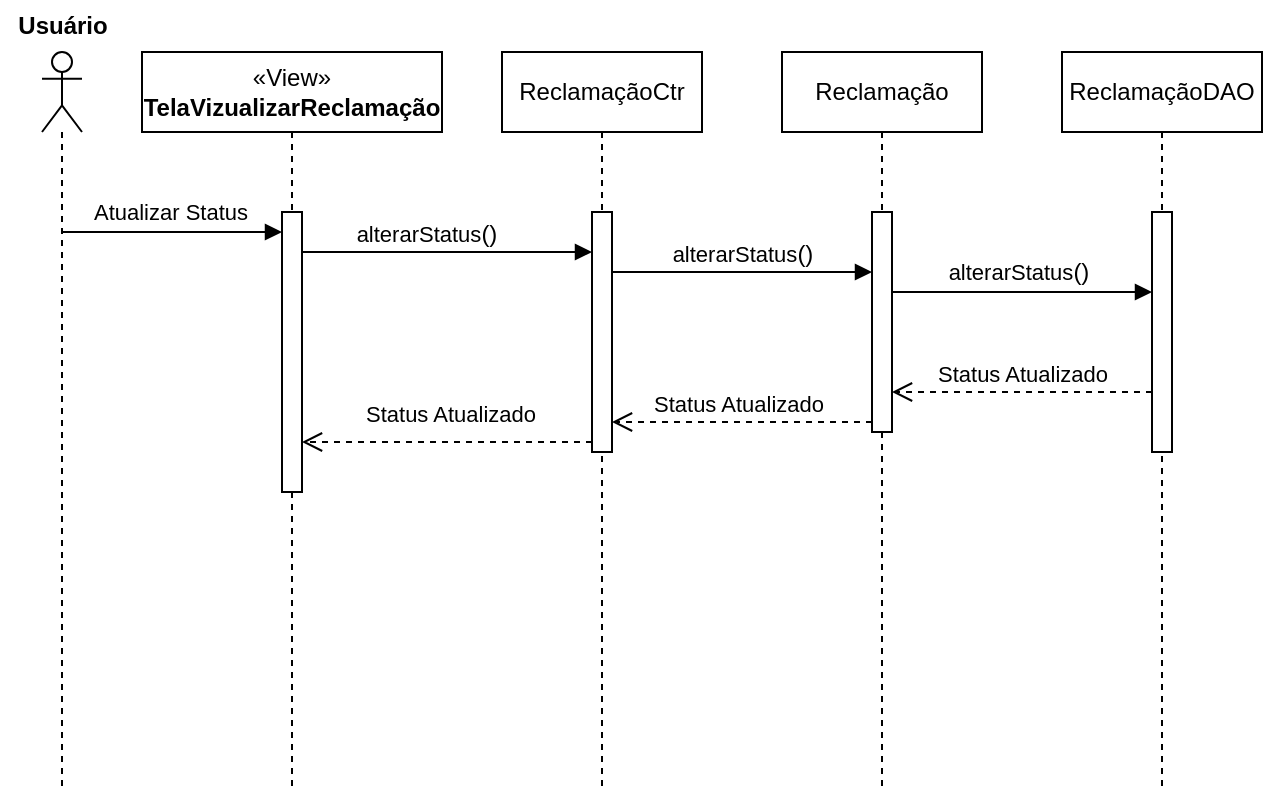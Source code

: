 <mxfile version="24.7.17">
  <diagram name="Página-1" id="4ceSmc05OF6gjCyTfzVN">
    <mxGraphModel dx="2432" dy="387" grid="1" gridSize="10" guides="1" tooltips="1" connect="1" arrows="1" fold="1" page="1" pageScale="1" pageWidth="827" pageHeight="1169" math="0" shadow="0">
      <root>
        <mxCell id="0" />
        <mxCell id="1" parent="0" />
        <mxCell id="JvUYxdvu8FhoPcDbTbcZ-1" value="" style="shape=umlLifeline;perimeter=lifelinePerimeter;whiteSpace=wrap;html=1;container=1;dropTarget=0;collapsible=0;recursiveResize=0;outlineConnect=0;portConstraint=eastwest;newEdgeStyle={&quot;curved&quot;:0,&quot;rounded&quot;:0};participant=umlActor;" parent="1" vertex="1">
          <mxGeometry x="-1550" y="120" width="20" height="370" as="geometry" />
        </mxCell>
        <mxCell id="JvUYxdvu8FhoPcDbTbcZ-2" value="«View»&lt;br&gt;&lt;b&gt;TelaVizualizarReclamação&lt;/b&gt;" style="shape=umlLifeline;perimeter=lifelinePerimeter;whiteSpace=wrap;html=1;container=1;dropTarget=0;collapsible=0;recursiveResize=0;outlineConnect=0;portConstraint=eastwest;newEdgeStyle={&quot;curved&quot;:0,&quot;rounded&quot;:0};" parent="1" vertex="1">
          <mxGeometry x="-1500" y="120" width="150" height="370" as="geometry" />
        </mxCell>
        <mxCell id="JvUYxdvu8FhoPcDbTbcZ-3" value="" style="html=1;points=[[0,0,0,0,5],[0,1,0,0,-5],[1,0,0,0,5],[1,1,0,0,-5]];perimeter=orthogonalPerimeter;outlineConnect=0;targetShapes=umlLifeline;portConstraint=eastwest;newEdgeStyle={&quot;curved&quot;:0,&quot;rounded&quot;:0};" parent="JvUYxdvu8FhoPcDbTbcZ-2" vertex="1">
          <mxGeometry x="70" y="80" width="10" height="140" as="geometry" />
        </mxCell>
        <mxCell id="JvUYxdvu8FhoPcDbTbcZ-4" value="&lt;span style=&quot;font-family: Helvetica; font-size: 12px; font-style: normal; font-variant-ligatures: normal; font-variant-caps: normal; font-weight: 400; letter-spacing: normal; orphans: 2; text-align: center; text-indent: 0px; text-transform: none; widows: 2; word-spacing: 0px; -webkit-text-stroke-width: 0px; white-space: nowrap; text-decoration-thickness: initial; text-decoration-style: initial; text-decoration-color: initial; float: none; display: inline !important;&quot;&gt;Reclamação&lt;/span&gt;" style="shape=umlLifeline;perimeter=lifelinePerimeter;whiteSpace=wrap;html=1;container=1;dropTarget=0;collapsible=0;recursiveResize=0;outlineConnect=0;portConstraint=eastwest;newEdgeStyle={&quot;curved&quot;:0,&quot;rounded&quot;:0};" parent="1" vertex="1">
          <mxGeometry x="-1180" y="120" width="100" height="370" as="geometry" />
        </mxCell>
        <mxCell id="JvUYxdvu8FhoPcDbTbcZ-6" value="" style="html=1;points=[[0,0,0,0,5],[0,1,0,0,-5],[1,0,0,0,5],[1,1,0,0,-5]];perimeter=orthogonalPerimeter;outlineConnect=0;targetShapes=umlLifeline;portConstraint=eastwest;newEdgeStyle={&quot;curved&quot;:0,&quot;rounded&quot;:0};" parent="JvUYxdvu8FhoPcDbTbcZ-4" vertex="1">
          <mxGeometry x="45" y="80" width="10" height="110" as="geometry" />
        </mxCell>
        <mxCell id="JvUYxdvu8FhoPcDbTbcZ-7" value="ReclamaçãoDAO" style="shape=umlLifeline;perimeter=lifelinePerimeter;whiteSpace=wrap;html=1;container=1;dropTarget=0;collapsible=0;recursiveResize=0;outlineConnect=0;portConstraint=eastwest;newEdgeStyle={&quot;curved&quot;:0,&quot;rounded&quot;:0};" parent="1" vertex="1">
          <mxGeometry x="-1040" y="120" width="100" height="370" as="geometry" />
        </mxCell>
        <mxCell id="JvUYxdvu8FhoPcDbTbcZ-9" value="" style="html=1;points=[[0,0,0,0,5],[0,1,0,0,-5],[1,0,0,0,5],[1,1,0,0,-5]];perimeter=orthogonalPerimeter;outlineConnect=0;targetShapes=umlLifeline;portConstraint=eastwest;newEdgeStyle={&quot;curved&quot;:0,&quot;rounded&quot;:0};" parent="JvUYxdvu8FhoPcDbTbcZ-7" vertex="1">
          <mxGeometry x="45" y="80" width="10" height="120" as="geometry" />
        </mxCell>
        <mxCell id="JvUYxdvu8FhoPcDbTbcZ-10" value="&lt;span style=&quot;text-wrap: nowrap;&quot;&gt;ReclamaçãoCtr&lt;/span&gt;" style="shape=umlLifeline;perimeter=lifelinePerimeter;whiteSpace=wrap;html=1;container=1;dropTarget=0;collapsible=0;recursiveResize=0;outlineConnect=0;portConstraint=eastwest;newEdgeStyle={&quot;curved&quot;:0,&quot;rounded&quot;:0};" parent="1" vertex="1">
          <mxGeometry x="-1320" y="120" width="100" height="370" as="geometry" />
        </mxCell>
        <mxCell id="JvUYxdvu8FhoPcDbTbcZ-12" value="" style="html=1;points=[[0,0,0,0,5],[0,1,0,0,-5],[1,0,0,0,5],[1,1,0,0,-5]];perimeter=orthogonalPerimeter;outlineConnect=0;targetShapes=umlLifeline;portConstraint=eastwest;newEdgeStyle={&quot;curved&quot;:0,&quot;rounded&quot;:0};" parent="JvUYxdvu8FhoPcDbTbcZ-10" vertex="1">
          <mxGeometry x="45" y="80" width="10" height="120" as="geometry" />
        </mxCell>
        <mxCell id="JvUYxdvu8FhoPcDbTbcZ-13" value="" style="endArrow=block;endFill=1;html=1;edgeStyle=orthogonalEdgeStyle;align=left;verticalAlign=top;rounded=0;" parent="1" target="JvUYxdvu8FhoPcDbTbcZ-3" edge="1">
          <mxGeometry x="0.001" relative="1" as="geometry">
            <mxPoint x="-1540.071" y="210" as="sourcePoint" />
            <mxPoint x="-1435" y="210" as="targetPoint" />
            <mxPoint as="offset" />
            <Array as="points">
              <mxPoint x="-1460" y="210" />
              <mxPoint x="-1460" y="210" />
            </Array>
          </mxGeometry>
        </mxCell>
        <mxCell id="hYbRqNZ52SsekMfUoKJP-1" value="Atualizar Status" style="edgeLabel;html=1;align=center;verticalAlign=middle;resizable=0;points=[];" parent="JvUYxdvu8FhoPcDbTbcZ-13" vertex="1" connectable="0">
          <mxGeometry x="0.236" y="-1" relative="1" as="geometry">
            <mxPoint x="-14" y="-11" as="offset" />
          </mxGeometry>
        </mxCell>
        <mxCell id="JvUYxdvu8FhoPcDbTbcZ-28" value="&lt;span style=&quot;text-align: left;&quot;&gt;alterarStatus&lt;/span&gt;&lt;span style=&quot;font-size: 12px; text-align: left;&quot;&gt;()&lt;/span&gt;" style="html=1;verticalAlign=bottom;endArrow=block;curved=0;rounded=0;" parent="1" edge="1">
          <mxGeometry x="-0.145" relative="1" as="geometry">
            <mxPoint x="-1420" y="220" as="sourcePoint" />
            <mxPoint as="offset" />
            <mxPoint x="-1275" y="220" as="targetPoint" />
          </mxGeometry>
        </mxCell>
        <mxCell id="JvUYxdvu8FhoPcDbTbcZ-29" value="&lt;div style=&quot;text-align: left;&quot;&gt;alterarStatus&lt;span style=&quot;font-size: 12px;&quot;&gt;()&lt;/span&gt;&lt;br&gt;&lt;/div&gt;" style="html=1;verticalAlign=bottom;endArrow=block;curved=0;rounded=0;" parent="1" edge="1">
          <mxGeometry relative="1" as="geometry">
            <mxPoint x="-1265" y="230" as="sourcePoint" />
            <mxPoint as="offset" />
            <mxPoint x="-1135" y="230" as="targetPoint" />
          </mxGeometry>
        </mxCell>
        <mxCell id="JvUYxdvu8FhoPcDbTbcZ-31" value="Status Atualizado" style="html=1;verticalAlign=bottom;endArrow=open;dashed=1;endSize=8;curved=0;rounded=0;" parent="1" edge="1">
          <mxGeometry relative="1" as="geometry">
            <mxPoint x="-1125.0" y="290" as="targetPoint" />
            <mxPoint x="-995" y="290" as="sourcePoint" />
          </mxGeometry>
        </mxCell>
        <mxCell id="JvUYxdvu8FhoPcDbTbcZ-32" value="Status Atualizado" style="html=1;verticalAlign=bottom;endArrow=open;dashed=1;endSize=8;curved=0;rounded=0;exitX=0;exitY=1;exitDx=0;exitDy=-5;exitPerimeter=0;" parent="1" source="JvUYxdvu8FhoPcDbTbcZ-6" target="JvUYxdvu8FhoPcDbTbcZ-12" edge="1">
          <mxGeometry x="0.027" relative="1" as="geometry">
            <mxPoint x="-1193" y="300" as="targetPoint" />
            <mxPoint x="-1118" y="305" as="sourcePoint" />
            <mxPoint as="offset" />
          </mxGeometry>
        </mxCell>
        <mxCell id="JvUYxdvu8FhoPcDbTbcZ-38" value="" style="html=1;verticalAlign=bottom;endArrow=block;curved=0;rounded=0;" parent="1" edge="1">
          <mxGeometry relative="1" as="geometry">
            <mxPoint x="-1125.0" y="240" as="sourcePoint" />
            <mxPoint as="offset" />
            <mxPoint x="-995" y="240" as="targetPoint" />
          </mxGeometry>
        </mxCell>
        <mxCell id="JvUYxdvu8FhoPcDbTbcZ-66" value="&lt;span style=&quot;text-align: left;&quot;&gt;alterarStatus&lt;/span&gt;&lt;span style=&quot;font-size: 12px; text-align: left;&quot;&gt;()&lt;/span&gt;" style="edgeLabel;html=1;align=center;verticalAlign=middle;resizable=0;points=[];" parent="JvUYxdvu8FhoPcDbTbcZ-38" vertex="1" connectable="0">
          <mxGeometry x="0.476" y="2" relative="1" as="geometry">
            <mxPoint x="-33" y="-8" as="offset" />
          </mxGeometry>
        </mxCell>
        <mxCell id="JvUYxdvu8FhoPcDbTbcZ-42" value="Status Atualizado" style="html=1;verticalAlign=bottom;endArrow=open;dashed=1;endSize=8;curved=0;rounded=0;exitX=0;exitY=1;exitDx=0;exitDy=-5;exitPerimeter=0;" parent="1" source="JvUYxdvu8FhoPcDbTbcZ-12" target="JvUYxdvu8FhoPcDbTbcZ-3" edge="1">
          <mxGeometry x="-0.022" y="-5" relative="1" as="geometry">
            <mxPoint x="-1288" y="315" as="targetPoint" />
            <mxPoint as="offset" />
            <mxPoint x="-1178" y="310" as="sourcePoint" />
          </mxGeometry>
        </mxCell>
        <mxCell id="JvUYxdvu8FhoPcDbTbcZ-45" value="Usuário" style="text;align=center;fontStyle=1;verticalAlign=middle;spacingLeft=3;spacingRight=3;strokeColor=none;rotatable=0;points=[[0,0.5],[1,0.5]];portConstraint=eastwest;html=1;" parent="1" vertex="1">
          <mxGeometry x="-1571" y="94" width="62" height="26" as="geometry" />
        </mxCell>
      </root>
    </mxGraphModel>
  </diagram>
</mxfile>
